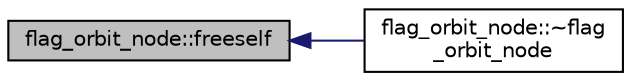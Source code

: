 digraph "flag_orbit_node::freeself"
{
  edge [fontname="Helvetica",fontsize="10",labelfontname="Helvetica",labelfontsize="10"];
  node [fontname="Helvetica",fontsize="10",shape=record];
  rankdir="LR";
  Node9 [label="flag_orbit_node::freeself",height=0.2,width=0.4,color="black", fillcolor="grey75", style="filled", fontcolor="black"];
  Node9 -> Node10 [dir="back",color="midnightblue",fontsize="10",style="solid",fontname="Helvetica"];
  Node10 [label="flag_orbit_node::~flag\l_orbit_node",height=0.2,width=0.4,color="black", fillcolor="white", style="filled",URL="$df/dd1/classflag__orbit__node.html#a1ca48d5cc7056ec169afb72bf29a1ee9"];
}
